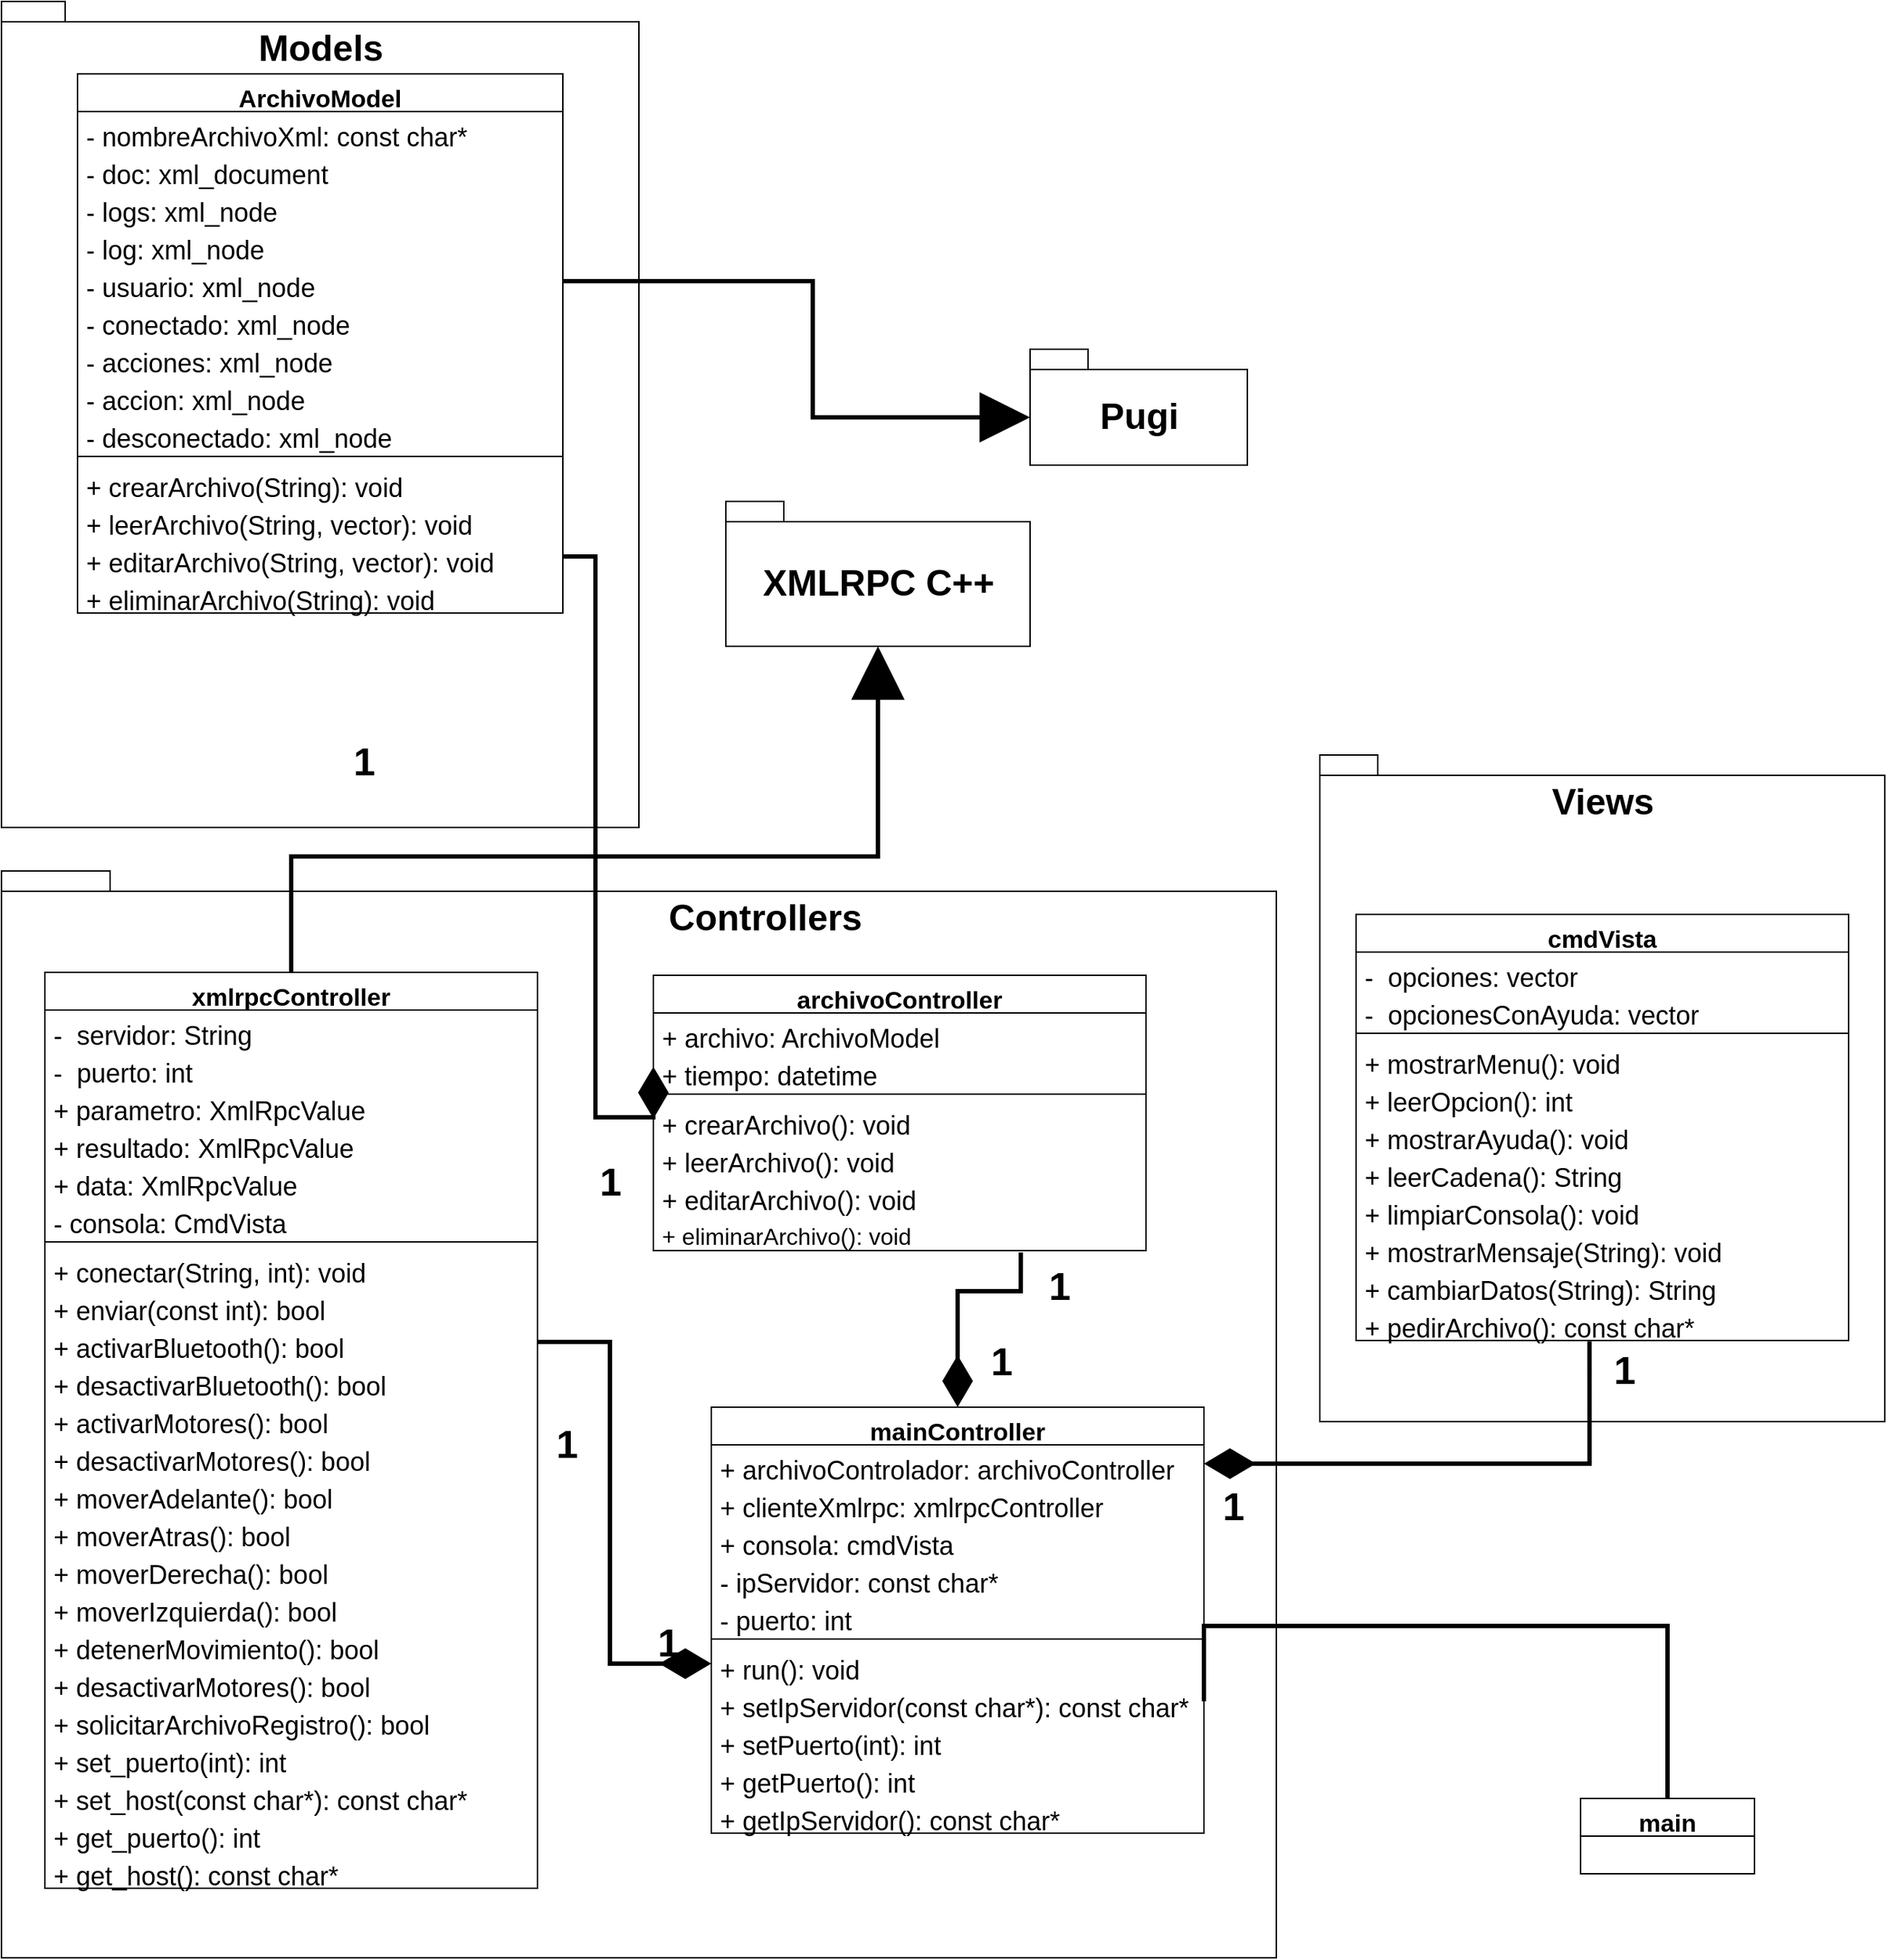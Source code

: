 <mxfile version="21.0.2" type="github">
  <diagram id="C5RBs43oDa-KdzZeNtuy" name="Page-1">
    <mxGraphModel dx="2501" dy="2104" grid="1" gridSize="10" guides="1" tooltips="1" connect="1" arrows="1" fold="1" page="1" pageScale="1" pageWidth="827" pageHeight="1169" math="0" shadow="0">
      <root>
        <mxCell id="WIyWlLk6GJQsqaUBKTNV-0" />
        <mxCell id="WIyWlLk6GJQsqaUBKTNV-1" parent="WIyWlLk6GJQsqaUBKTNV-0" />
        <mxCell id="8AX3cdx6g1YNORdh-bD6-0" value="&lt;font style=&quot;font-size: 25px;&quot;&gt;Views&lt;br&gt;&lt;/font&gt;" style="shape=folder;fontStyle=1;spacingTop=10;tabWidth=40;tabHeight=14;tabPosition=left;html=1;verticalAlign=top;" parent="WIyWlLk6GJQsqaUBKTNV-1" vertex="1">
          <mxGeometry x="420" y="-90" width="390" height="460" as="geometry" />
        </mxCell>
        <mxCell id="8AX3cdx6g1YNORdh-bD6-1" value="&lt;font style=&quot;font-size: 25px;&quot;&gt;&amp;nbsp;&amp;nbsp;&amp;nbsp;&amp;nbsp;&amp;nbsp;&amp;nbsp;&amp;nbsp;&amp;nbsp;&amp;nbsp;&amp;nbsp;&amp;nbsp;&amp;nbsp;&amp;nbsp;&amp;nbsp;&amp;nbsp;&amp;nbsp;&amp;nbsp;&amp;nbsp;&amp;nbsp;&amp;nbsp;&amp;nbsp;&amp;nbsp;&amp;nbsp;&amp;nbsp; Controllers&lt;br&gt;&lt;/font&gt;" style="shape=folder;fontStyle=1;spacingTop=10;tabWidth=40;tabHeight=14;tabPosition=left;html=1;verticalAlign=top;" parent="WIyWlLk6GJQsqaUBKTNV-1" vertex="1">
          <mxGeometry x="-490" y="-10" width="880" height="750" as="geometry" />
        </mxCell>
        <mxCell id="8AX3cdx6g1YNORdh-bD6-2" value="&lt;font style=&quot;font-size: 25px;&quot;&gt;Models&lt;br&gt;&lt;br&gt;&lt;/font&gt;" style="shape=folder;fontStyle=1;spacingTop=10;tabWidth=40;tabHeight=14;tabPosition=left;html=1;verticalAlign=top;" parent="WIyWlLk6GJQsqaUBKTNV-1" vertex="1">
          <mxGeometry x="-490" y="-610" width="440" height="570" as="geometry" />
        </mxCell>
        <mxCell id="8AX3cdx6g1YNORdh-bD6-3" value="&lt;font style=&quot;font-size: 25px;&quot;&gt;XMLRPC C++&lt;br&gt;&lt;/font&gt;" style="shape=folder;fontStyle=1;spacingTop=10;tabWidth=40;tabHeight=14;tabPosition=left;html=1;verticalAlign=middle;" parent="WIyWlLk6GJQsqaUBKTNV-1" vertex="1">
          <mxGeometry x="10" y="-265" width="210" height="100" as="geometry" />
        </mxCell>
        <mxCell id="8AX3cdx6g1YNORdh-bD6-7" value="cmdVista" style="swimlane;fontStyle=1;align=center;verticalAlign=top;childLayout=stackLayout;horizontal=1;startSize=26;horizontalStack=0;resizeParent=1;resizeParentMax=0;resizeLast=0;collapsible=1;marginBottom=0;fontSize=17;" parent="WIyWlLk6GJQsqaUBKTNV-1" vertex="1">
          <mxGeometry x="445" y="20" width="340" height="294" as="geometry" />
        </mxCell>
        <mxCell id="8AX3cdx6g1YNORdh-bD6-8" value="-  opciones: vector" style="text;strokeColor=none;fillColor=none;align=left;verticalAlign=top;spacingLeft=4;spacingRight=4;overflow=hidden;rotatable=0;points=[[0,0.5],[1,0.5]];portConstraint=eastwest;fontSize=18;" parent="8AX3cdx6g1YNORdh-bD6-7" vertex="1">
          <mxGeometry y="26" width="340" height="26" as="geometry" />
        </mxCell>
        <mxCell id="AgnD1H5ZLJeRPM5FlnTs-13" value="-  opcionesConAyuda: vector" style="text;strokeColor=none;fillColor=none;align=left;verticalAlign=top;spacingLeft=4;spacingRight=4;overflow=hidden;rotatable=0;points=[[0,0.5],[1,0.5]];portConstraint=eastwest;fontSize=18;" vertex="1" parent="8AX3cdx6g1YNORdh-bD6-7">
          <mxGeometry y="52" width="340" height="26" as="geometry" />
        </mxCell>
        <mxCell id="8AX3cdx6g1YNORdh-bD6-9" value="" style="line;strokeWidth=1;fillColor=none;align=left;verticalAlign=middle;spacingTop=-1;spacingLeft=3;spacingRight=3;rotatable=0;labelPosition=right;points=[];portConstraint=eastwest;strokeColor=inherit;fontSize=25;" parent="8AX3cdx6g1YNORdh-bD6-7" vertex="1">
          <mxGeometry y="78" width="340" height="8" as="geometry" />
        </mxCell>
        <mxCell id="8AX3cdx6g1YNORdh-bD6-10" value="+ mostrarMenu(): void" style="text;strokeColor=none;fillColor=none;align=left;verticalAlign=top;spacingLeft=4;spacingRight=4;overflow=hidden;rotatable=0;points=[[0,0.5],[1,0.5]];portConstraint=eastwest;fontSize=18;" parent="8AX3cdx6g1YNORdh-bD6-7" vertex="1">
          <mxGeometry y="86" width="340" height="26" as="geometry" />
        </mxCell>
        <mxCell id="8AX3cdx6g1YNORdh-bD6-58" value="+ leerOpcion(): int" style="text;strokeColor=none;fillColor=none;align=left;verticalAlign=top;spacingLeft=4;spacingRight=4;overflow=hidden;rotatable=0;points=[[0,0.5],[1,0.5]];portConstraint=eastwest;fontSize=18;" parent="8AX3cdx6g1YNORdh-bD6-7" vertex="1">
          <mxGeometry y="112" width="340" height="26" as="geometry" />
        </mxCell>
        <mxCell id="8AX3cdx6g1YNORdh-bD6-59" value="+ mostrarAyuda(): void" style="text;strokeColor=none;fillColor=none;align=left;verticalAlign=top;spacingLeft=4;spacingRight=4;overflow=hidden;rotatable=0;points=[[0,0.5],[1,0.5]];portConstraint=eastwest;fontSize=18;" parent="8AX3cdx6g1YNORdh-bD6-7" vertex="1">
          <mxGeometry y="138" width="340" height="26" as="geometry" />
        </mxCell>
        <mxCell id="AgnD1H5ZLJeRPM5FlnTs-15" value="+ leerCadena(): String" style="text;strokeColor=none;fillColor=none;align=left;verticalAlign=top;spacingLeft=4;spacingRight=4;overflow=hidden;rotatable=0;points=[[0,0.5],[1,0.5]];portConstraint=eastwest;fontSize=18;" vertex="1" parent="8AX3cdx6g1YNORdh-bD6-7">
          <mxGeometry y="164" width="340" height="26" as="geometry" />
        </mxCell>
        <mxCell id="AgnD1H5ZLJeRPM5FlnTs-16" value="+ limpiarConsola(): void" style="text;strokeColor=none;fillColor=none;align=left;verticalAlign=top;spacingLeft=4;spacingRight=4;overflow=hidden;rotatable=0;points=[[0,0.5],[1,0.5]];portConstraint=eastwest;fontSize=18;" vertex="1" parent="8AX3cdx6g1YNORdh-bD6-7">
          <mxGeometry y="190" width="340" height="26" as="geometry" />
        </mxCell>
        <mxCell id="AgnD1H5ZLJeRPM5FlnTs-14" value="+ mostrarMensaje(String): void" style="text;strokeColor=none;fillColor=none;align=left;verticalAlign=top;spacingLeft=4;spacingRight=4;overflow=hidden;rotatable=0;points=[[0,0.5],[1,0.5]];portConstraint=eastwest;fontSize=18;" vertex="1" parent="8AX3cdx6g1YNORdh-bD6-7">
          <mxGeometry y="216" width="340" height="26" as="geometry" />
        </mxCell>
        <mxCell id="AgnD1H5ZLJeRPM5FlnTs-17" value="+ cambiarDatos(String): String" style="text;strokeColor=none;fillColor=none;align=left;verticalAlign=top;spacingLeft=4;spacingRight=4;overflow=hidden;rotatable=0;points=[[0,0.5],[1,0.5]];portConstraint=eastwest;fontSize=18;" vertex="1" parent="8AX3cdx6g1YNORdh-bD6-7">
          <mxGeometry y="242" width="340" height="26" as="geometry" />
        </mxCell>
        <mxCell id="8AX3cdx6g1YNORdh-bD6-55" value="+ pedirArchivo(): const char*" style="text;strokeColor=none;fillColor=none;align=left;verticalAlign=top;spacingLeft=4;spacingRight=4;overflow=hidden;rotatable=0;points=[[0,0.5],[1,0.5]];portConstraint=eastwest;fontSize=18;" parent="8AX3cdx6g1YNORdh-bD6-7" vertex="1">
          <mxGeometry y="268" width="340" height="26" as="geometry" />
        </mxCell>
        <mxCell id="8AX3cdx6g1YNORdh-bD6-19" value="archivoController" style="swimlane;fontStyle=1;align=center;verticalAlign=top;childLayout=stackLayout;horizontal=1;startSize=26;horizontalStack=0;resizeParent=1;resizeParentMax=0;resizeLast=0;collapsible=1;marginBottom=0;fontSize=17;" parent="WIyWlLk6GJQsqaUBKTNV-1" vertex="1">
          <mxGeometry x="-40" y="62" width="340" height="190" as="geometry" />
        </mxCell>
        <mxCell id="8AX3cdx6g1YNORdh-bD6-20" value="+ archivo: ArchivoModel" style="text;strokeColor=none;fillColor=none;align=left;verticalAlign=top;spacingLeft=4;spacingRight=4;overflow=hidden;rotatable=0;points=[[0,0.5],[1,0.5]];portConstraint=eastwest;fontSize=18;" parent="8AX3cdx6g1YNORdh-bD6-19" vertex="1">
          <mxGeometry y="26" width="340" height="26" as="geometry" />
        </mxCell>
        <mxCell id="8AX3cdx6g1YNORdh-bD6-102" value="+ tiempo: datetime" style="text;strokeColor=none;fillColor=none;align=left;verticalAlign=top;spacingLeft=4;spacingRight=4;overflow=hidden;rotatable=0;points=[[0,0.5],[1,0.5]];portConstraint=eastwest;fontSize=18;" parent="8AX3cdx6g1YNORdh-bD6-19" vertex="1">
          <mxGeometry y="52" width="340" height="26" as="geometry" />
        </mxCell>
        <mxCell id="8AX3cdx6g1YNORdh-bD6-21" value="" style="line;strokeWidth=1;fillColor=none;align=left;verticalAlign=middle;spacingTop=-1;spacingLeft=3;spacingRight=3;rotatable=0;labelPosition=right;points=[];portConstraint=eastwest;strokeColor=inherit;fontSize=25;" parent="8AX3cdx6g1YNORdh-bD6-19" vertex="1">
          <mxGeometry y="78" width="340" height="8" as="geometry" />
        </mxCell>
        <mxCell id="8AX3cdx6g1YNORdh-bD6-56" value="+ crearArchivo(): void" style="text;strokeColor=none;fillColor=none;align=left;verticalAlign=top;spacingLeft=4;spacingRight=4;overflow=hidden;rotatable=0;points=[[0,0.5],[1,0.5]];portConstraint=eastwest;fontSize=18;" parent="8AX3cdx6g1YNORdh-bD6-19" vertex="1">
          <mxGeometry y="86" width="340" height="26" as="geometry" />
        </mxCell>
        <mxCell id="8AX3cdx6g1YNORdh-bD6-22" value="+ leerArchivo(): void" style="text;strokeColor=none;fillColor=none;align=left;verticalAlign=top;spacingLeft=4;spacingRight=4;overflow=hidden;rotatable=0;points=[[0,0.5],[1,0.5]];portConstraint=eastwest;fontSize=18;" parent="8AX3cdx6g1YNORdh-bD6-19" vertex="1">
          <mxGeometry y="112" width="340" height="26" as="geometry" />
        </mxCell>
        <mxCell id="8AX3cdx6g1YNORdh-bD6-93" value="+ editarArchivo(): void" style="text;strokeColor=none;fillColor=none;align=left;verticalAlign=top;spacingLeft=4;spacingRight=4;overflow=hidden;rotatable=0;points=[[0,0.5],[1,0.5]];portConstraint=eastwest;fontSize=18;" parent="8AX3cdx6g1YNORdh-bD6-19" vertex="1">
          <mxGeometry y="138" width="340" height="26" as="geometry" />
        </mxCell>
        <mxCell id="8AX3cdx6g1YNORdh-bD6-57" value="+ eliminarArchivo(): void" style="text;strokeColor=none;fillColor=none;align=left;verticalAlign=top;spacingLeft=4;spacingRight=4;overflow=hidden;rotatable=0;points=[[0,0.5],[1,0.5]];portConstraint=eastwest;fontSize=16;" parent="8AX3cdx6g1YNORdh-bD6-19" vertex="1">
          <mxGeometry y="164" width="340" height="26" as="geometry" />
        </mxCell>
        <mxCell id="8AX3cdx6g1YNORdh-bD6-77" style="edgeStyle=orthogonalEdgeStyle;rounded=0;orthogonalLoop=1;jettySize=auto;html=1;exitX=0.5;exitY=0;exitDx=0;exitDy=0;entryX=0.746;entryY=1.046;entryDx=0;entryDy=0;fontSize=18;entryPerimeter=0;endArrow=none;endFill=0;startArrow=diamondThin;startFill=1;strokeWidth=3;endSize=27;startSize=27;" parent="WIyWlLk6GJQsqaUBKTNV-1" source="8AX3cdx6g1YNORdh-bD6-23" target="8AX3cdx6g1YNORdh-bD6-57" edge="1">
          <mxGeometry relative="1" as="geometry">
            <Array as="points">
              <mxPoint x="170" y="280" />
              <mxPoint x="214" y="280" />
            </Array>
          </mxGeometry>
        </mxCell>
        <mxCell id="8AX3cdx6g1YNORdh-bD6-23" value="mainController" style="swimlane;fontStyle=1;align=center;verticalAlign=top;childLayout=stackLayout;horizontal=1;startSize=26;horizontalStack=0;resizeParent=1;resizeParentMax=0;resizeLast=0;collapsible=1;marginBottom=0;fontSize=17;" parent="WIyWlLk6GJQsqaUBKTNV-1" vertex="1">
          <mxGeometry y="360" width="340" height="294" as="geometry" />
        </mxCell>
        <mxCell id="8AX3cdx6g1YNORdh-bD6-24" value="+ archivoControlador: archivoController" style="text;strokeColor=none;fillColor=none;align=left;verticalAlign=top;spacingLeft=4;spacingRight=4;overflow=hidden;rotatable=0;points=[[0,0.5],[1,0.5]];portConstraint=eastwest;fontSize=18;" parent="8AX3cdx6g1YNORdh-bD6-23" vertex="1">
          <mxGeometry y="26" width="340" height="26" as="geometry" />
        </mxCell>
        <mxCell id="8AX3cdx6g1YNORdh-bD6-90" value="+ clienteXmlrpc: xmlrpcController" style="text;strokeColor=none;fillColor=none;align=left;verticalAlign=top;spacingLeft=4;spacingRight=4;overflow=hidden;rotatable=0;points=[[0,0.5],[1,0.5]];portConstraint=eastwest;fontSize=18;" parent="8AX3cdx6g1YNORdh-bD6-23" vertex="1">
          <mxGeometry y="52" width="340" height="26" as="geometry" />
        </mxCell>
        <mxCell id="8AX3cdx6g1YNORdh-bD6-92" value="+ consola: cmdVista" style="text;strokeColor=none;fillColor=none;align=left;verticalAlign=top;spacingLeft=4;spacingRight=4;overflow=hidden;rotatable=0;points=[[0,0.5],[1,0.5]];portConstraint=eastwest;fontSize=18;" parent="8AX3cdx6g1YNORdh-bD6-23" vertex="1">
          <mxGeometry y="78" width="340" height="26" as="geometry" />
        </mxCell>
        <mxCell id="AgnD1H5ZLJeRPM5FlnTs-22" value="- ipServidor: const char*" style="text;strokeColor=none;fillColor=none;align=left;verticalAlign=top;spacingLeft=4;spacingRight=4;overflow=hidden;rotatable=0;points=[[0,0.5],[1,0.5]];portConstraint=eastwest;fontSize=18;" vertex="1" parent="8AX3cdx6g1YNORdh-bD6-23">
          <mxGeometry y="104" width="340" height="26" as="geometry" />
        </mxCell>
        <mxCell id="AgnD1H5ZLJeRPM5FlnTs-23" value="- puerto: int" style="text;strokeColor=none;fillColor=none;align=left;verticalAlign=top;spacingLeft=4;spacingRight=4;overflow=hidden;rotatable=0;points=[[0,0.5],[1,0.5]];portConstraint=eastwest;fontSize=18;" vertex="1" parent="8AX3cdx6g1YNORdh-bD6-23">
          <mxGeometry y="130" width="340" height="26" as="geometry" />
        </mxCell>
        <mxCell id="8AX3cdx6g1YNORdh-bD6-25" value="" style="line;strokeWidth=1;fillColor=none;align=left;verticalAlign=middle;spacingTop=-1;spacingLeft=3;spacingRight=3;rotatable=0;labelPosition=right;points=[];portConstraint=eastwest;strokeColor=inherit;fontSize=25;" parent="8AX3cdx6g1YNORdh-bD6-23" vertex="1">
          <mxGeometry y="156" width="340" height="8" as="geometry" />
        </mxCell>
        <mxCell id="8AX3cdx6g1YNORdh-bD6-26" value="+ run(): void" style="text;strokeColor=none;fillColor=none;align=left;verticalAlign=top;spacingLeft=4;spacingRight=4;overflow=hidden;rotatable=0;points=[[0,0.5],[1,0.5]];portConstraint=eastwest;fontSize=18;" parent="8AX3cdx6g1YNORdh-bD6-23" vertex="1">
          <mxGeometry y="164" width="340" height="26" as="geometry" />
        </mxCell>
        <mxCell id="AgnD1H5ZLJeRPM5FlnTs-18" value="+ setIpServidor(const char*): const char*" style="text;strokeColor=none;fillColor=none;align=left;verticalAlign=top;spacingLeft=4;spacingRight=4;overflow=hidden;rotatable=0;points=[[0,0.5],[1,0.5]];portConstraint=eastwest;fontSize=18;" vertex="1" parent="8AX3cdx6g1YNORdh-bD6-23">
          <mxGeometry y="190" width="340" height="26" as="geometry" />
        </mxCell>
        <mxCell id="AgnD1H5ZLJeRPM5FlnTs-20" value="+ setPuerto(int): int" style="text;strokeColor=none;fillColor=none;align=left;verticalAlign=top;spacingLeft=4;spacingRight=4;overflow=hidden;rotatable=0;points=[[0,0.5],[1,0.5]];portConstraint=eastwest;fontSize=18;" vertex="1" parent="8AX3cdx6g1YNORdh-bD6-23">
          <mxGeometry y="216" width="340" height="26" as="geometry" />
        </mxCell>
        <mxCell id="AgnD1H5ZLJeRPM5FlnTs-21" value="+ getPuerto(): int" style="text;strokeColor=none;fillColor=none;align=left;verticalAlign=top;spacingLeft=4;spacingRight=4;overflow=hidden;rotatable=0;points=[[0,0.5],[1,0.5]];portConstraint=eastwest;fontSize=18;" vertex="1" parent="8AX3cdx6g1YNORdh-bD6-23">
          <mxGeometry y="242" width="340" height="26" as="geometry" />
        </mxCell>
        <mxCell id="AgnD1H5ZLJeRPM5FlnTs-19" value="+ getIpServidor(): const char*" style="text;strokeColor=none;fillColor=none;align=left;verticalAlign=top;spacingLeft=4;spacingRight=4;overflow=hidden;rotatable=0;points=[[0,0.5],[1,0.5]];portConstraint=eastwest;fontSize=18;" vertex="1" parent="8AX3cdx6g1YNORdh-bD6-23">
          <mxGeometry y="268" width="340" height="26" as="geometry" />
        </mxCell>
        <mxCell id="8AX3cdx6g1YNORdh-bD6-27" value="xmlrpcController" style="swimlane;fontStyle=1;align=center;verticalAlign=top;childLayout=stackLayout;horizontal=1;startSize=26;horizontalStack=0;resizeParent=1;resizeParentMax=0;resizeLast=0;collapsible=1;marginBottom=0;fontSize=17;" parent="WIyWlLk6GJQsqaUBKTNV-1" vertex="1">
          <mxGeometry x="-460" y="60" width="340" height="632" as="geometry" />
        </mxCell>
        <mxCell id="8AX3cdx6g1YNORdh-bD6-28" value="-  servidor: String" style="text;strokeColor=none;fillColor=none;align=left;verticalAlign=top;spacingLeft=4;spacingRight=4;overflow=hidden;rotatable=0;points=[[0,0.5],[1,0.5]];portConstraint=eastwest;fontSize=18;" parent="8AX3cdx6g1YNORdh-bD6-27" vertex="1">
          <mxGeometry y="26" width="340" height="26" as="geometry" />
        </mxCell>
        <mxCell id="8AX3cdx6g1YNORdh-bD6-74" value="-  puerto: int" style="text;strokeColor=none;fillColor=none;align=left;verticalAlign=top;spacingLeft=4;spacingRight=4;overflow=hidden;rotatable=0;points=[[0,0.5],[1,0.5]];portConstraint=eastwest;fontSize=18;" parent="8AX3cdx6g1YNORdh-bD6-27" vertex="1">
          <mxGeometry y="52" width="340" height="26" as="geometry" />
        </mxCell>
        <mxCell id="AgnD1H5ZLJeRPM5FlnTs-33" value="+ parametro: XmlRpcValue" style="text;strokeColor=none;fillColor=none;align=left;verticalAlign=top;spacingLeft=4;spacingRight=4;overflow=hidden;rotatable=0;points=[[0,0.5],[1,0.5]];portConstraint=eastwest;fontSize=18;" vertex="1" parent="8AX3cdx6g1YNORdh-bD6-27">
          <mxGeometry y="78" width="340" height="26" as="geometry" />
        </mxCell>
        <mxCell id="AgnD1H5ZLJeRPM5FlnTs-31" value="+ resultado: XmlRpcValue" style="text;strokeColor=none;fillColor=none;align=left;verticalAlign=top;spacingLeft=4;spacingRight=4;overflow=hidden;rotatable=0;points=[[0,0.5],[1,0.5]];portConstraint=eastwest;fontSize=18;" vertex="1" parent="8AX3cdx6g1YNORdh-bD6-27">
          <mxGeometry y="104" width="340" height="26" as="geometry" />
        </mxCell>
        <mxCell id="AgnD1H5ZLJeRPM5FlnTs-32" value="+ data: XmlRpcValue" style="text;strokeColor=none;fillColor=none;align=left;verticalAlign=top;spacingLeft=4;spacingRight=4;overflow=hidden;rotatable=0;points=[[0,0.5],[1,0.5]];portConstraint=eastwest;fontSize=18;" vertex="1" parent="8AX3cdx6g1YNORdh-bD6-27">
          <mxGeometry y="130" width="340" height="26" as="geometry" />
        </mxCell>
        <mxCell id="AgnD1H5ZLJeRPM5FlnTs-29" value="- consola: CmdVista" style="text;strokeColor=none;fillColor=none;align=left;verticalAlign=top;spacingLeft=4;spacingRight=4;overflow=hidden;rotatable=0;points=[[0,0.5],[1,0.5]];portConstraint=eastwest;fontSize=18;" vertex="1" parent="8AX3cdx6g1YNORdh-bD6-27">
          <mxGeometry y="156" width="340" height="26" as="geometry" />
        </mxCell>
        <mxCell id="8AX3cdx6g1YNORdh-bD6-29" value="" style="line;strokeWidth=1;fillColor=none;align=left;verticalAlign=middle;spacingTop=-1;spacingLeft=3;spacingRight=3;rotatable=0;labelPosition=right;points=[];portConstraint=eastwest;strokeColor=inherit;fontSize=25;" parent="8AX3cdx6g1YNORdh-bD6-27" vertex="1">
          <mxGeometry y="182" width="340" height="8" as="geometry" />
        </mxCell>
        <mxCell id="8AX3cdx6g1YNORdh-bD6-73" value="+ conectar(String, int): void" style="text;strokeColor=none;fillColor=none;align=left;verticalAlign=top;spacingLeft=4;spacingRight=4;overflow=hidden;rotatable=0;points=[[0,0.5],[1,0.5]];portConstraint=eastwest;fontSize=18;" parent="8AX3cdx6g1YNORdh-bD6-27" vertex="1">
          <mxGeometry y="190" width="340" height="26" as="geometry" />
        </mxCell>
        <mxCell id="8AX3cdx6g1YNORdh-bD6-30" value="+ enviar(const int): bool" style="text;strokeColor=none;fillColor=none;align=left;verticalAlign=top;spacingLeft=4;spacingRight=4;overflow=hidden;rotatable=0;points=[[0,0.5],[1,0.5]];portConstraint=eastwest;fontSize=18;" parent="8AX3cdx6g1YNORdh-bD6-27" vertex="1">
          <mxGeometry y="216" width="340" height="26" as="geometry" />
        </mxCell>
        <mxCell id="8AX3cdx6g1YNORdh-bD6-64" value="+ activarBluetooth(): bool" style="text;strokeColor=none;fillColor=none;align=left;verticalAlign=top;spacingLeft=4;spacingRight=4;overflow=hidden;rotatable=0;points=[[0,0.5],[1,0.5]];portConstraint=eastwest;fontSize=18;" parent="8AX3cdx6g1YNORdh-bD6-27" vertex="1">
          <mxGeometry y="242" width="340" height="26" as="geometry" />
        </mxCell>
        <mxCell id="8AX3cdx6g1YNORdh-bD6-65" value="+ desactivarBluetooth(): bool" style="text;strokeColor=none;fillColor=none;align=left;verticalAlign=top;spacingLeft=4;spacingRight=4;overflow=hidden;rotatable=0;points=[[0,0.5],[1,0.5]];portConstraint=eastwest;fontSize=18;" parent="8AX3cdx6g1YNORdh-bD6-27" vertex="1">
          <mxGeometry y="268" width="340" height="26" as="geometry" />
        </mxCell>
        <mxCell id="8AX3cdx6g1YNORdh-bD6-68" value="+ activarMotores(): bool" style="text;strokeColor=none;fillColor=none;align=left;verticalAlign=top;spacingLeft=4;spacingRight=4;overflow=hidden;rotatable=0;points=[[0,0.5],[1,0.5]];portConstraint=eastwest;fontSize=18;" parent="8AX3cdx6g1YNORdh-bD6-27" vertex="1">
          <mxGeometry y="294" width="340" height="26" as="geometry" />
        </mxCell>
        <mxCell id="8AX3cdx6g1YNORdh-bD6-70" value="+ desactivarMotores(): bool" style="text;strokeColor=none;fillColor=none;align=left;verticalAlign=top;spacingLeft=4;spacingRight=4;overflow=hidden;rotatable=0;points=[[0,0.5],[1,0.5]];portConstraint=eastwest;fontSize=18;" parent="8AX3cdx6g1YNORdh-bD6-27" vertex="1">
          <mxGeometry y="320" width="340" height="26" as="geometry" />
        </mxCell>
        <mxCell id="8AX3cdx6g1YNORdh-bD6-71" value="+ moverAdelante(): bool" style="text;strokeColor=none;fillColor=none;align=left;verticalAlign=top;spacingLeft=4;spacingRight=4;overflow=hidden;rotatable=0;points=[[0,0.5],[1,0.5]];portConstraint=eastwest;fontSize=18;" parent="8AX3cdx6g1YNORdh-bD6-27" vertex="1">
          <mxGeometry y="346" width="340" height="26" as="geometry" />
        </mxCell>
        <mxCell id="8AX3cdx6g1YNORdh-bD6-66" value="+ moverAtras(): bool" style="text;strokeColor=none;fillColor=none;align=left;verticalAlign=top;spacingLeft=4;spacingRight=4;overflow=hidden;rotatable=0;points=[[0,0.5],[1,0.5]];portConstraint=eastwest;fontSize=18;" parent="8AX3cdx6g1YNORdh-bD6-27" vertex="1">
          <mxGeometry y="372" width="340" height="26" as="geometry" />
        </mxCell>
        <mxCell id="8AX3cdx6g1YNORdh-bD6-67" value="+ moverDerecha(): bool" style="text;strokeColor=none;fillColor=none;align=left;verticalAlign=top;spacingLeft=4;spacingRight=4;overflow=hidden;rotatable=0;points=[[0,0.5],[1,0.5]];portConstraint=eastwest;fontSize=18;" parent="8AX3cdx6g1YNORdh-bD6-27" vertex="1">
          <mxGeometry y="398" width="340" height="26" as="geometry" />
        </mxCell>
        <mxCell id="8AX3cdx6g1YNORdh-bD6-69" value="+ moverIzquierda(): bool" style="text;strokeColor=none;fillColor=none;align=left;verticalAlign=top;spacingLeft=4;spacingRight=4;overflow=hidden;rotatable=0;points=[[0,0.5],[1,0.5]];portConstraint=eastwest;fontSize=18;" parent="8AX3cdx6g1YNORdh-bD6-27" vertex="1">
          <mxGeometry y="424" width="340" height="26" as="geometry" />
        </mxCell>
        <mxCell id="8AX3cdx6g1YNORdh-bD6-72" value="+ detenerMovimiento(): bool" style="text;strokeColor=none;fillColor=none;align=left;verticalAlign=top;spacingLeft=4;spacingRight=4;overflow=hidden;rotatable=0;points=[[0,0.5],[1,0.5]];portConstraint=eastwest;fontSize=18;" parent="8AX3cdx6g1YNORdh-bD6-27" vertex="1">
          <mxGeometry y="450" width="340" height="26" as="geometry" />
        </mxCell>
        <mxCell id="AgnD1H5ZLJeRPM5FlnTs-24" value="+ desactivarMotores(): bool" style="text;strokeColor=none;fillColor=none;align=left;verticalAlign=top;spacingLeft=4;spacingRight=4;overflow=hidden;rotatable=0;points=[[0,0.5],[1,0.5]];portConstraint=eastwest;fontSize=18;" vertex="1" parent="8AX3cdx6g1YNORdh-bD6-27">
          <mxGeometry y="476" width="340" height="26" as="geometry" />
        </mxCell>
        <mxCell id="AgnD1H5ZLJeRPM5FlnTs-25" value="+ solicitarArchivoRegistro(): bool" style="text;strokeColor=none;fillColor=none;align=left;verticalAlign=top;spacingLeft=4;spacingRight=4;overflow=hidden;rotatable=0;points=[[0,0.5],[1,0.5]];portConstraint=eastwest;fontSize=18;" vertex="1" parent="8AX3cdx6g1YNORdh-bD6-27">
          <mxGeometry y="502" width="340" height="26" as="geometry" />
        </mxCell>
        <mxCell id="AgnD1H5ZLJeRPM5FlnTs-26" value="+ set_puerto(int): int" style="text;strokeColor=none;fillColor=none;align=left;verticalAlign=top;spacingLeft=4;spacingRight=4;overflow=hidden;rotatable=0;points=[[0,0.5],[1,0.5]];portConstraint=eastwest;fontSize=18;" vertex="1" parent="8AX3cdx6g1YNORdh-bD6-27">
          <mxGeometry y="528" width="340" height="26" as="geometry" />
        </mxCell>
        <mxCell id="AgnD1H5ZLJeRPM5FlnTs-27" value="+ set_host(const char*): const char*" style="text;strokeColor=none;fillColor=none;align=left;verticalAlign=top;spacingLeft=4;spacingRight=4;overflow=hidden;rotatable=0;points=[[0,0.5],[1,0.5]];portConstraint=eastwest;fontSize=18;" vertex="1" parent="8AX3cdx6g1YNORdh-bD6-27">
          <mxGeometry y="554" width="340" height="26" as="geometry" />
        </mxCell>
        <mxCell id="AgnD1H5ZLJeRPM5FlnTs-28" value="+ get_puerto(): int" style="text;strokeColor=none;fillColor=none;align=left;verticalAlign=top;spacingLeft=4;spacingRight=4;overflow=hidden;rotatable=0;points=[[0,0.5],[1,0.5]];portConstraint=eastwest;fontSize=18;" vertex="1" parent="8AX3cdx6g1YNORdh-bD6-27">
          <mxGeometry y="580" width="340" height="26" as="geometry" />
        </mxCell>
        <mxCell id="AgnD1H5ZLJeRPM5FlnTs-30" value="+ get_host(): const char*" style="text;strokeColor=none;fillColor=none;align=left;verticalAlign=top;spacingLeft=4;spacingRight=4;overflow=hidden;rotatable=0;points=[[0,0.5],[1,0.5]];portConstraint=eastwest;fontSize=18;" vertex="1" parent="8AX3cdx6g1YNORdh-bD6-27">
          <mxGeometry y="606" width="340" height="26" as="geometry" />
        </mxCell>
        <mxCell id="8AX3cdx6g1YNORdh-bD6-100" style="edgeStyle=orthogonalEdgeStyle;rounded=0;jumpSize=8;orthogonalLoop=1;jettySize=auto;html=1;exitX=1;exitY=0.5;exitDx=0;exitDy=0;entryX=0;entryY=0;entryDx=0;entryDy=47;entryPerimeter=0;strokeWidth=3;fontSize=16;startArrow=none;startFill=0;endArrow=block;endFill=1;startSize=27;endSize=27;" parent="WIyWlLk6GJQsqaUBKTNV-1" source="AgnD1H5ZLJeRPM5FlnTs-42" target="8AX3cdx6g1YNORdh-bD6-95" edge="1">
          <mxGeometry relative="1" as="geometry">
            <Array as="points">
              <mxPoint x="70" y="-417" />
              <mxPoint x="70" y="-323" />
            </Array>
          </mxGeometry>
        </mxCell>
        <mxCell id="8AX3cdx6g1YNORdh-bD6-31" value="ArchivoModel" style="swimlane;fontStyle=1;align=center;verticalAlign=top;childLayout=stackLayout;horizontal=1;startSize=26;horizontalStack=0;resizeParent=1;resizeParentMax=0;resizeLast=0;collapsible=1;marginBottom=0;fontSize=17;" parent="WIyWlLk6GJQsqaUBKTNV-1" vertex="1">
          <mxGeometry x="-437.5" y="-560" width="335" height="372" as="geometry" />
        </mxCell>
        <mxCell id="8AX3cdx6g1YNORdh-bD6-32" value="- nombreArchivoXml: const char*" style="text;strokeColor=none;fillColor=none;align=left;verticalAlign=top;spacingLeft=4;spacingRight=4;overflow=hidden;rotatable=0;points=[[0,0.5],[1,0.5]];portConstraint=eastwest;fontSize=18;" parent="8AX3cdx6g1YNORdh-bD6-31" vertex="1">
          <mxGeometry y="26" width="335" height="26" as="geometry" />
        </mxCell>
        <mxCell id="AgnD1H5ZLJeRPM5FlnTs-34" value="- doc: xml_document" style="text;strokeColor=none;fillColor=none;align=left;verticalAlign=top;spacingLeft=4;spacingRight=4;overflow=hidden;rotatable=0;points=[[0,0.5],[1,0.5]];portConstraint=eastwest;fontSize=18;" vertex="1" parent="8AX3cdx6g1YNORdh-bD6-31">
          <mxGeometry y="52" width="335" height="26" as="geometry" />
        </mxCell>
        <mxCell id="AgnD1H5ZLJeRPM5FlnTs-35" value="- logs: xml_node" style="text;strokeColor=none;fillColor=none;align=left;verticalAlign=top;spacingLeft=4;spacingRight=4;overflow=hidden;rotatable=0;points=[[0,0.5],[1,0.5]];portConstraint=eastwest;fontSize=18;" vertex="1" parent="8AX3cdx6g1YNORdh-bD6-31">
          <mxGeometry y="78" width="335" height="26" as="geometry" />
        </mxCell>
        <mxCell id="AgnD1H5ZLJeRPM5FlnTs-41" value="- log: xml_node" style="text;strokeColor=none;fillColor=none;align=left;verticalAlign=top;spacingLeft=4;spacingRight=4;overflow=hidden;rotatable=0;points=[[0,0.5],[1,0.5]];portConstraint=eastwest;fontSize=18;" vertex="1" parent="8AX3cdx6g1YNORdh-bD6-31">
          <mxGeometry y="104" width="335" height="26" as="geometry" />
        </mxCell>
        <mxCell id="AgnD1H5ZLJeRPM5FlnTs-42" value="- usuario: xml_node" style="text;strokeColor=none;fillColor=none;align=left;verticalAlign=top;spacingLeft=4;spacingRight=4;overflow=hidden;rotatable=0;points=[[0,0.5],[1,0.5]];portConstraint=eastwest;fontSize=18;" vertex="1" parent="8AX3cdx6g1YNORdh-bD6-31">
          <mxGeometry y="130" width="335" height="26" as="geometry" />
        </mxCell>
        <mxCell id="AgnD1H5ZLJeRPM5FlnTs-40" value="- conectado: xml_node" style="text;strokeColor=none;fillColor=none;align=left;verticalAlign=top;spacingLeft=4;spacingRight=4;overflow=hidden;rotatable=0;points=[[0,0.5],[1,0.5]];portConstraint=eastwest;fontSize=18;" vertex="1" parent="8AX3cdx6g1YNORdh-bD6-31">
          <mxGeometry y="156" width="335" height="26" as="geometry" />
        </mxCell>
        <mxCell id="AgnD1H5ZLJeRPM5FlnTs-39" value="- acciones: xml_node" style="text;strokeColor=none;fillColor=none;align=left;verticalAlign=top;spacingLeft=4;spacingRight=4;overflow=hidden;rotatable=0;points=[[0,0.5],[1,0.5]];portConstraint=eastwest;fontSize=18;" vertex="1" parent="8AX3cdx6g1YNORdh-bD6-31">
          <mxGeometry y="182" width="335" height="26" as="geometry" />
        </mxCell>
        <mxCell id="AgnD1H5ZLJeRPM5FlnTs-38" value="- accion: xml_node" style="text;strokeColor=none;fillColor=none;align=left;verticalAlign=top;spacingLeft=4;spacingRight=4;overflow=hidden;rotatable=0;points=[[0,0.5],[1,0.5]];portConstraint=eastwest;fontSize=18;" vertex="1" parent="8AX3cdx6g1YNORdh-bD6-31">
          <mxGeometry y="208" width="335" height="26" as="geometry" />
        </mxCell>
        <mxCell id="AgnD1H5ZLJeRPM5FlnTs-43" value="- desconectado: xml_node" style="text;strokeColor=none;fillColor=none;align=left;verticalAlign=top;spacingLeft=4;spacingRight=4;overflow=hidden;rotatable=0;points=[[0,0.5],[1,0.5]];portConstraint=eastwest;fontSize=18;" vertex="1" parent="8AX3cdx6g1YNORdh-bD6-31">
          <mxGeometry y="234" width="335" height="26" as="geometry" />
        </mxCell>
        <mxCell id="8AX3cdx6g1YNORdh-bD6-33" value="" style="line;strokeWidth=1;fillColor=none;align=left;verticalAlign=middle;spacingTop=-1;spacingLeft=3;spacingRight=3;rotatable=0;labelPosition=right;points=[];portConstraint=eastwest;strokeColor=inherit;fontSize=25;" parent="8AX3cdx6g1YNORdh-bD6-31" vertex="1">
          <mxGeometry y="260" width="335" height="8" as="geometry" />
        </mxCell>
        <mxCell id="8AX3cdx6g1YNORdh-bD6-34" value="+ crearArchivo(String): void" style="text;strokeColor=none;fillColor=none;align=left;verticalAlign=top;spacingLeft=4;spacingRight=4;overflow=hidden;rotatable=0;points=[[0,0.5],[1,0.5]];portConstraint=eastwest;fontSize=18;" parent="8AX3cdx6g1YNORdh-bD6-31" vertex="1">
          <mxGeometry y="268" width="335" height="26" as="geometry" />
        </mxCell>
        <mxCell id="8AX3cdx6g1YNORdh-bD6-87" value="+ leerArchivo(String, vector): void" style="text;strokeColor=none;fillColor=none;align=left;verticalAlign=top;spacingLeft=4;spacingRight=4;overflow=hidden;rotatable=0;points=[[0,0.5],[1,0.5]];portConstraint=eastwest;fontSize=18;" parent="8AX3cdx6g1YNORdh-bD6-31" vertex="1">
          <mxGeometry y="294" width="335" height="26" as="geometry" />
        </mxCell>
        <mxCell id="8AX3cdx6g1YNORdh-bD6-61" value="+ editarArchivo(String, vector): void" style="text;strokeColor=none;fillColor=none;align=left;verticalAlign=top;spacingLeft=4;spacingRight=4;overflow=hidden;rotatable=0;points=[[0,0.5],[1,0.5]];portConstraint=eastwest;fontSize=18;" parent="8AX3cdx6g1YNORdh-bD6-31" vertex="1">
          <mxGeometry y="320" width="335" height="26" as="geometry" />
        </mxCell>
        <mxCell id="8AX3cdx6g1YNORdh-bD6-60" value="+ eliminarArchivo(String): void" style="text;strokeColor=none;fillColor=none;align=left;verticalAlign=top;spacingLeft=4;spacingRight=4;overflow=hidden;rotatable=0;points=[[0,0.5],[1,0.5]];portConstraint=eastwest;fontSize=18;" parent="8AX3cdx6g1YNORdh-bD6-31" vertex="1">
          <mxGeometry y="346" width="335" height="26" as="geometry" />
        </mxCell>
        <mxCell id="8AX3cdx6g1YNORdh-bD6-76" style="edgeStyle=orthogonalEdgeStyle;rounded=0;orthogonalLoop=1;jettySize=auto;html=1;exitX=0;exitY=0.5;exitDx=0;exitDy=0;entryX=1;entryY=0.5;entryDx=0;entryDy=0;fontSize=18;endArrow=none;endFill=0;startArrow=diamondThin;startFill=1;jumpSize=8;startSize=27;strokeWidth=3;" parent="WIyWlLk6GJQsqaUBKTNV-1" source="8AX3cdx6g1YNORdh-bD6-26" target="8AX3cdx6g1YNORdh-bD6-64" edge="1">
          <mxGeometry relative="1" as="geometry" />
        </mxCell>
        <mxCell id="8AX3cdx6g1YNORdh-bD6-78" style="edgeStyle=orthogonalEdgeStyle;rounded=0;orthogonalLoop=1;jettySize=auto;html=1;exitX=1;exitY=0.5;exitDx=0;exitDy=0;entryX=0;entryY=0.5;entryDx=0;entryDy=0;fontSize=16;strokeWidth=3;endArrow=diamondThin;endFill=1;endSize=27;startSize=27;" parent="WIyWlLk6GJQsqaUBKTNV-1" source="8AX3cdx6g1YNORdh-bD6-61" target="8AX3cdx6g1YNORdh-bD6-56" edge="1">
          <mxGeometry relative="1" as="geometry">
            <Array as="points">
              <mxPoint x="-80" y="-227" />
              <mxPoint x="-80" y="160" />
              <mxPoint x="-40" y="160" />
            </Array>
          </mxGeometry>
        </mxCell>
        <mxCell id="8AX3cdx6g1YNORdh-bD6-79" style="edgeStyle=orthogonalEdgeStyle;rounded=0;orthogonalLoop=1;jettySize=auto;html=1;exitX=1;exitY=0.5;exitDx=0;exitDy=0;entryX=0.474;entryY=1.026;entryDx=0;entryDy=0;entryPerimeter=0;fontSize=16;startArrow=diamondThin;startFill=1;endArrow=none;endFill=0;endSize=14;startSize=27;strokeWidth=3;" parent="WIyWlLk6GJQsqaUBKTNV-1" source="8AX3cdx6g1YNORdh-bD6-24" target="8AX3cdx6g1YNORdh-bD6-55" edge="1">
          <mxGeometry relative="1" as="geometry" />
        </mxCell>
        <mxCell id="8AX3cdx6g1YNORdh-bD6-84" style="edgeStyle=orthogonalEdgeStyle;rounded=0;orthogonalLoop=1;jettySize=auto;html=1;exitX=0.5;exitY=0;exitDx=0;exitDy=0;entryX=1;entryY=0.5;entryDx=0;entryDy=0;fontSize=16;endArrow=none;endFill=0;strokeWidth=3;" parent="WIyWlLk6GJQsqaUBKTNV-1" source="8AX3cdx6g1YNORdh-bD6-80" target="AgnD1H5ZLJeRPM5FlnTs-18" edge="1">
          <mxGeometry relative="1" as="geometry">
            <Array as="points">
              <mxPoint x="660" y="511" />
            </Array>
          </mxGeometry>
        </mxCell>
        <mxCell id="8AX3cdx6g1YNORdh-bD6-80" value="main" style="swimlane;fontStyle=1;align=center;verticalAlign=top;childLayout=stackLayout;horizontal=1;startSize=26;horizontalStack=0;resizeParent=1;resizeParentMax=0;resizeLast=0;collapsible=1;marginBottom=0;fontSize=17;" parent="WIyWlLk6GJQsqaUBKTNV-1" vertex="1">
          <mxGeometry x="600" y="630" width="120" height="52" as="geometry" />
        </mxCell>
        <mxCell id="8AX3cdx6g1YNORdh-bD6-95" value="&lt;font style=&quot;font-size: 25px;&quot;&gt;Pugi&lt;br&gt;&lt;/font&gt;" style="shape=folder;fontStyle=1;spacingTop=10;tabWidth=40;tabHeight=14;tabPosition=left;html=1;verticalAlign=middle;" parent="WIyWlLk6GJQsqaUBKTNV-1" vertex="1">
          <mxGeometry x="220" y="-370" width="150" height="80" as="geometry" />
        </mxCell>
        <mxCell id="8AX3cdx6g1YNORdh-bD6-97" style="edgeStyle=orthogonalEdgeStyle;rounded=0;orthogonalLoop=1;jettySize=auto;html=1;exitX=0.5;exitY=0;exitDx=0;exitDy=0;fontSize=16;endArrow=block;endFill=1;endSize=29;startSize=10;jumpSize=8;strokeWidth=3;entryX=0.5;entryY=1;entryDx=0;entryDy=0;entryPerimeter=0;" parent="WIyWlLk6GJQsqaUBKTNV-1" source="8AX3cdx6g1YNORdh-bD6-27" target="8AX3cdx6g1YNORdh-bD6-3" edge="1">
          <mxGeometry relative="1" as="geometry">
            <mxPoint x="140" y="72" as="sourcePoint" />
            <mxPoint x="220" y="-200" as="targetPoint" />
            <Array as="points">
              <mxPoint x="-290" y="-20" />
              <mxPoint x="115" y="-20" />
            </Array>
          </mxGeometry>
        </mxCell>
        <mxCell id="AgnD1H5ZLJeRPM5FlnTs-5" value="&lt;b&gt;&lt;font style=&quot;font-size: 27px;&quot;&gt;&lt;font style=&quot;font-size: 27px;&quot;&gt;1&lt;/font&gt;&lt;/font&gt;&lt;/b&gt;" style="text;html=1;align=center;verticalAlign=middle;resizable=0;points=[];autosize=1;strokeColor=none;fillColor=none;" vertex="1" parent="WIyWlLk6GJQsqaUBKTNV-1">
          <mxGeometry x="340" y="404" width="40" height="50" as="geometry" />
        </mxCell>
        <mxCell id="AgnD1H5ZLJeRPM5FlnTs-6" value="&lt;b&gt;&lt;font style=&quot;font-size: 27px;&quot;&gt;&lt;font style=&quot;font-size: 27px;&quot;&gt;1&lt;/font&gt;&lt;/font&gt;&lt;/b&gt;" style="text;html=1;align=center;verticalAlign=middle;resizable=0;points=[];autosize=1;strokeColor=none;fillColor=none;" vertex="1" parent="WIyWlLk6GJQsqaUBKTNV-1">
          <mxGeometry x="610" y="310" width="40" height="50" as="geometry" />
        </mxCell>
        <mxCell id="AgnD1H5ZLJeRPM5FlnTs-7" value="&lt;b&gt;&lt;font style=&quot;font-size: 27px;&quot;&gt;&lt;font style=&quot;font-size: 27px;&quot;&gt;1&lt;/font&gt;&lt;/font&gt;&lt;/b&gt;" style="text;html=1;align=center;verticalAlign=middle;resizable=0;points=[];autosize=1;strokeColor=none;fillColor=none;" vertex="1" parent="WIyWlLk6GJQsqaUBKTNV-1">
          <mxGeometry x="180" y="304" width="40" height="50" as="geometry" />
        </mxCell>
        <mxCell id="AgnD1H5ZLJeRPM5FlnTs-8" value="&lt;b&gt;&lt;font style=&quot;font-size: 27px;&quot;&gt;&lt;font style=&quot;font-size: 27px;&quot;&gt;1&lt;/font&gt;&lt;/font&gt;&lt;/b&gt;" style="text;html=1;align=center;verticalAlign=middle;resizable=0;points=[];autosize=1;strokeColor=none;fillColor=none;" vertex="1" parent="WIyWlLk6GJQsqaUBKTNV-1">
          <mxGeometry x="220" y="252" width="40" height="50" as="geometry" />
        </mxCell>
        <mxCell id="AgnD1H5ZLJeRPM5FlnTs-9" value="&lt;b&gt;&lt;font style=&quot;font-size: 27px;&quot;&gt;&lt;font style=&quot;font-size: 27px;&quot;&gt;1&lt;/font&gt;&lt;/font&gt;&lt;/b&gt;" style="text;html=1;align=center;verticalAlign=middle;resizable=0;points=[];autosize=1;strokeColor=none;fillColor=none;" vertex="1" parent="WIyWlLk6GJQsqaUBKTNV-1">
          <mxGeometry x="-50" y="498" width="40" height="50" as="geometry" />
        </mxCell>
        <mxCell id="AgnD1H5ZLJeRPM5FlnTs-10" value="&lt;b&gt;&lt;font style=&quot;font-size: 27px;&quot;&gt;&lt;font style=&quot;font-size: 27px;&quot;&gt;1&lt;/font&gt;&lt;/font&gt;&lt;/b&gt;" style="text;html=1;align=center;verticalAlign=middle;resizable=0;points=[];autosize=1;strokeColor=none;fillColor=none;" vertex="1" parent="WIyWlLk6GJQsqaUBKTNV-1">
          <mxGeometry x="-120" y="361" width="40" height="50" as="geometry" />
        </mxCell>
        <mxCell id="AgnD1H5ZLJeRPM5FlnTs-11" value="&lt;b&gt;&lt;font style=&quot;font-size: 27px;&quot;&gt;&lt;font style=&quot;font-size: 27px;&quot;&gt;1&lt;/font&gt;&lt;/font&gt;&lt;/b&gt;" style="text;html=1;align=center;verticalAlign=middle;resizable=0;points=[];autosize=1;strokeColor=none;fillColor=none;" vertex="1" parent="WIyWlLk6GJQsqaUBKTNV-1">
          <mxGeometry x="-90" y="180" width="40" height="50" as="geometry" />
        </mxCell>
        <mxCell id="AgnD1H5ZLJeRPM5FlnTs-12" value="&lt;b&gt;&lt;font style=&quot;font-size: 27px;&quot;&gt;&lt;font style=&quot;font-size: 27px;&quot;&gt;1&lt;/font&gt;&lt;/font&gt;&lt;/b&gt;" style="text;html=1;align=center;verticalAlign=middle;resizable=0;points=[];autosize=1;strokeColor=none;fillColor=none;" vertex="1" parent="WIyWlLk6GJQsqaUBKTNV-1">
          <mxGeometry x="-260" y="-110" width="40" height="50" as="geometry" />
        </mxCell>
      </root>
    </mxGraphModel>
  </diagram>
</mxfile>
